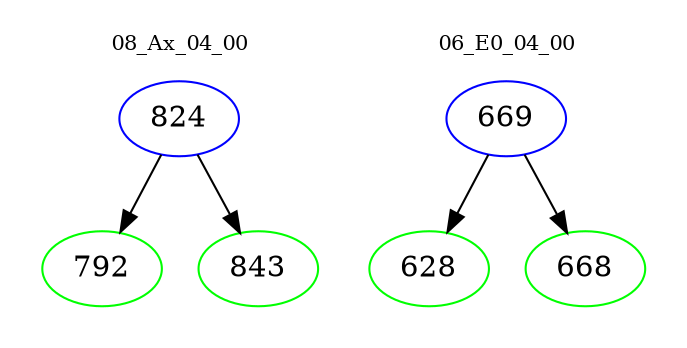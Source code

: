 digraph{
subgraph cluster_0 {
color = white
label = "08_Ax_04_00";
fontsize=10;
T0_824 [label="824", color="blue"]
T0_824 -> T0_792 [color="black"]
T0_792 [label="792", color="green"]
T0_824 -> T0_843 [color="black"]
T0_843 [label="843", color="green"]
}
subgraph cluster_1 {
color = white
label = "06_E0_04_00";
fontsize=10;
T1_669 [label="669", color="blue"]
T1_669 -> T1_628 [color="black"]
T1_628 [label="628", color="green"]
T1_669 -> T1_668 [color="black"]
T1_668 [label="668", color="green"]
}
}
